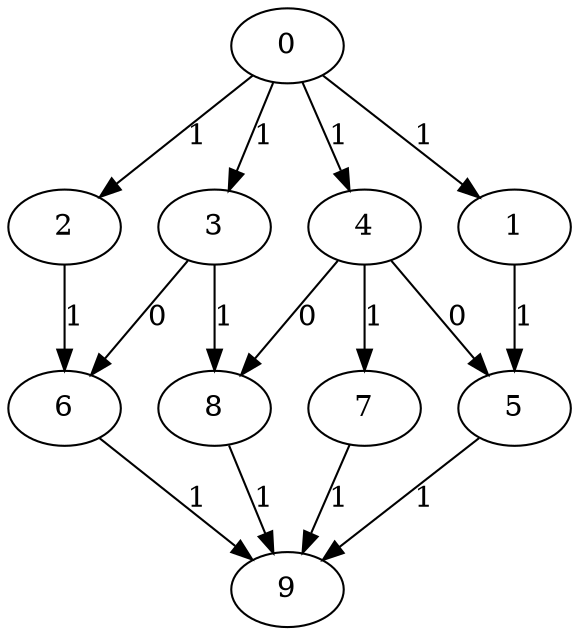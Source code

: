  digraph graphe {

6 -> 9 [label = 1]
5 -> 9 [label = 1]
7 -> 9 [label = 1]
8 -> 9 [label = 1]
2 -> 6 [label = 1]
1 -> 5 [label = 1]
4 -> 7 [label = 1]
4 -> 5 [label = 0]
4 -> 8 [label = 0]
0 -> 2 [label = 1]
0 -> 1 [label = 1]
0 -> 4 [label = 1]
0 -> 3 [label = 1]
3 -> 8 [label = 1]
3 -> 6 [label = 0]

}
